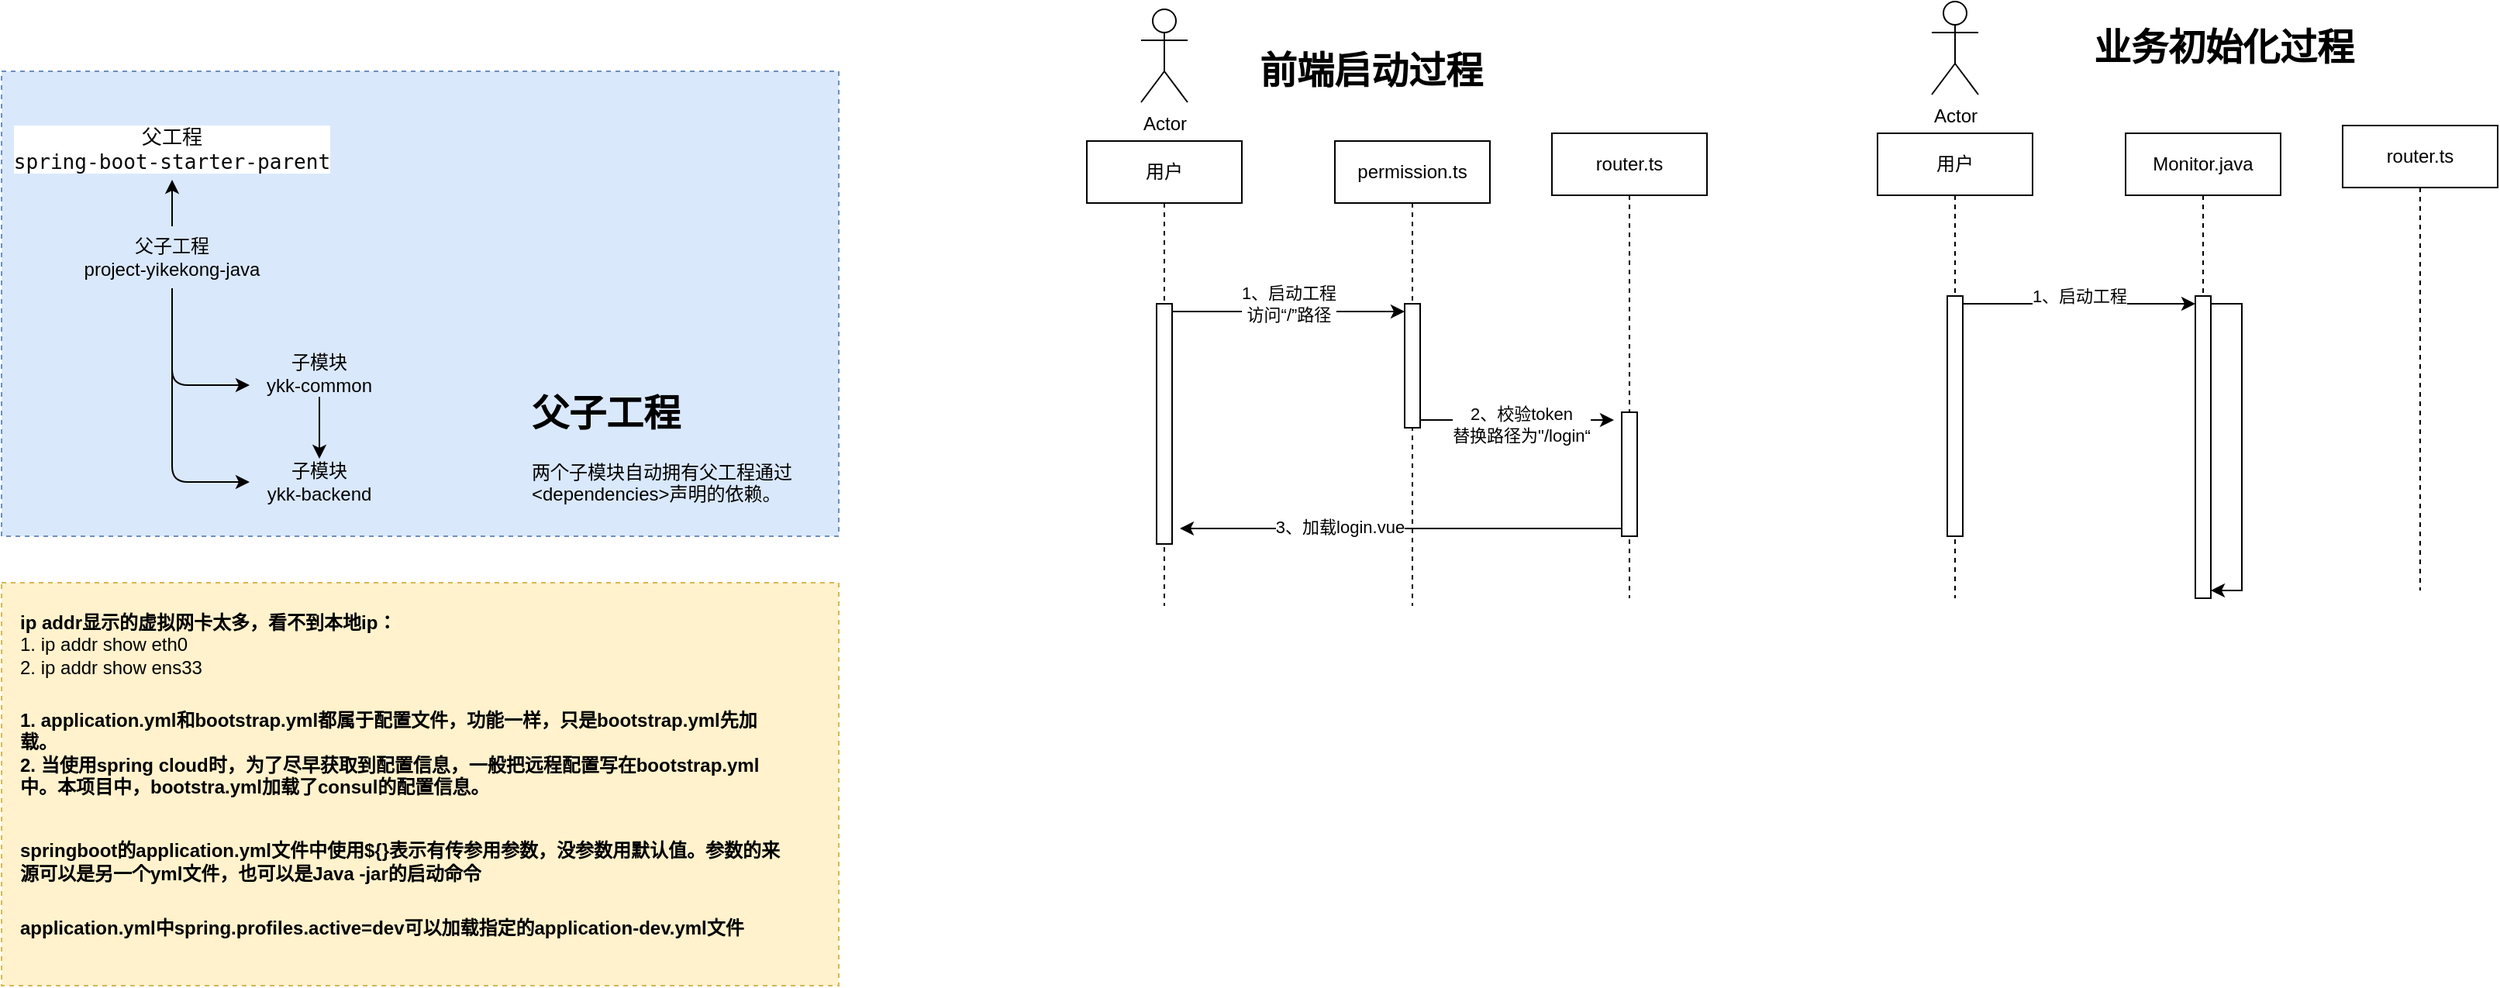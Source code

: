<mxfile>
    <diagram id="C5KiAzYBjQrpjzqhQX9z" name="第 1 页">
        <mxGraphModel dx="462" dy="1430" grid="1" gridSize="10" guides="1" tooltips="1" connect="1" arrows="1" fold="1" page="1" pageScale="1" pageWidth="827" pageHeight="1169" math="0" shadow="0">
            <root>
                <mxCell id="0"/>
                <mxCell id="1" parent="0"/>
                <mxCell id="15" value="" style="rounded=0;whiteSpace=wrap;html=1;fillColor=#dae8fc;strokeColor=#6c8ebf;dashed=1;" vertex="1" parent="1">
                    <mxGeometry x="200" y="30" width="540" height="300" as="geometry"/>
                </mxCell>
                <mxCell id="6" style="edgeStyle=orthogonalEdgeStyle;html=1;entryX=0;entryY=0.75;entryDx=0;entryDy=0;" edge="1" parent="1" source="2" target="3">
                    <mxGeometry relative="1" as="geometry"/>
                </mxCell>
                <mxCell id="7" style="edgeStyle=orthogonalEdgeStyle;html=1;exitX=0.5;exitY=1;exitDx=0;exitDy=0;entryX=0;entryY=0.5;entryDx=0;entryDy=0;" edge="1" parent="1" source="2" target="4">
                    <mxGeometry relative="1" as="geometry"/>
                </mxCell>
                <mxCell id="13" value="" style="edgeStyle=none;html=1;" edge="1" parent="1" source="2" target="12">
                    <mxGeometry relative="1" as="geometry"/>
                </mxCell>
                <mxCell id="2" value="父子工程&lt;div&gt;project-yikekong-java&lt;/div&gt;" style="text;html=1;align=center;verticalAlign=middle;whiteSpace=wrap;rounded=0;" vertex="1" parent="1">
                    <mxGeometry x="250" y="130" width="120" height="40" as="geometry"/>
                </mxCell>
                <mxCell id="8" style="edgeStyle=none;html=1;entryX=0.5;entryY=0;entryDx=0;entryDy=0;" edge="1" parent="1" source="3" target="4">
                    <mxGeometry relative="1" as="geometry"/>
                </mxCell>
                <mxCell id="3" value="子模块&lt;div&gt;ykk-common&lt;/div&gt;" style="text;html=1;align=center;verticalAlign=middle;whiteSpace=wrap;rounded=0;" vertex="1" parent="1">
                    <mxGeometry x="360" y="210" width="90" height="30" as="geometry"/>
                </mxCell>
                <mxCell id="4" value="子模块&lt;div&gt;ykk-backend&lt;/div&gt;" style="text;html=1;align=center;verticalAlign=middle;whiteSpace=wrap;rounded=0;" vertex="1" parent="1">
                    <mxGeometry x="360" y="280" width="90" height="30" as="geometry"/>
                </mxCell>
                <mxCell id="9" value="&lt;h1 style=&quot;margin-top: 0px;&quot;&gt;父子工程&lt;/h1&gt;&lt;p&gt;两个子模块自动拥有父工程通过&amp;lt;dependencies&amp;gt;声明的依赖。&lt;/p&gt;" style="text;html=1;whiteSpace=wrap;overflow=hidden;rounded=0;" vertex="1" parent="1">
                    <mxGeometry x="540" y="230" width="180" height="80" as="geometry"/>
                </mxCell>
                <mxCell id="12" value="&lt;div style=&quot;background-color:#ffffff;color:#080808&quot;&gt;&lt;pre style=&quot;font-family:&#39;JetBrains Mono&#39;,monospace;font-size:9.8pt;&quot;&gt;父工程&lt;br/&gt;spring-boot-starter-parent&lt;/pre&gt;&lt;/div&gt;" style="text;html=1;align=center;verticalAlign=middle;whiteSpace=wrap;rounded=0;fillColor=none;fillStyle=dots;" vertex="1" parent="1">
                    <mxGeometry x="210" y="60" width="200" height="40" as="geometry"/>
                </mxCell>
                <mxCell id="16" value="" style="rounded=0;whiteSpace=wrap;html=1;fillColor=#fff2cc;strokeColor=#d6b656;dashed=1;" vertex="1" parent="1">
                    <mxGeometry x="200" y="360" width="540" height="260" as="geometry"/>
                </mxCell>
                <mxCell id="17" value="&lt;b&gt;ip addr显示的虚拟网卡太多，看不到本地ip：&lt;/b&gt;&lt;div&gt;1. ip addr show eth0&lt;/div&gt;&lt;div&gt;2. ip addr show ens33&lt;/div&gt;" style="text;html=1;align=left;verticalAlign=middle;whiteSpace=wrap;rounded=0;" vertex="1" parent="1">
                    <mxGeometry x="210" y="370" width="246" height="60" as="geometry"/>
                </mxCell>
                <mxCell id="18" value="&lt;b&gt;1. application.yml和bootstrap.yml都属于配置文件，功能一样，只是bootstrap.yml先加载。&lt;br&gt;2. 当使用spring cloud时，为了尽早获取到配置信息，一般把远程配置写在bootstrap.yml中。本项目中，bootstra.yml加载了consul的配置信息。&lt;/b&gt;" style="text;html=1;align=left;verticalAlign=middle;whiteSpace=wrap;rounded=0;" vertex="1" parent="1">
                    <mxGeometry x="210" y="440" width="500" height="60" as="geometry"/>
                </mxCell>
                <mxCell id="19" value="&lt;b&gt;springboot的application.yml文件中使用${}表示有传参用参数，没参数用默认值。参数的来源可以是另一个yml文件，也可以是Java -jar的启动命令&lt;/b&gt;" style="text;html=1;align=left;verticalAlign=middle;whiteSpace=wrap;rounded=0;" vertex="1" parent="1">
                    <mxGeometry x="210" y="520" width="500" height="40" as="geometry"/>
                </mxCell>
                <mxCell id="21" value="&lt;b&gt;application.yml中spring.profiles.active=dev可以加载指定的application-dev.yml文件&lt;/b&gt;" style="text;html=1;align=left;verticalAlign=middle;whiteSpace=wrap;rounded=0;" vertex="1" parent="1">
                    <mxGeometry x="210" y="565" width="500" height="35" as="geometry"/>
                </mxCell>
                <mxCell id="29" value="permission.ts" style="shape=umlLifeline;perimeter=lifelinePerimeter;whiteSpace=wrap;html=1;container=1;dropTarget=0;collapsible=0;recursiveResize=0;outlineConnect=0;portConstraint=eastwest;newEdgeStyle={&quot;edgeStyle&quot;:&quot;elbowEdgeStyle&quot;,&quot;elbow&quot;:&quot;vertical&quot;,&quot;curved&quot;:0,&quot;rounded&quot;:0};" vertex="1" parent="1">
                    <mxGeometry x="1060" y="75" width="100" height="300" as="geometry"/>
                </mxCell>
                <mxCell id="38" value="" style="html=1;points=[[0,0,0,0,5],[0,1,0,0,-5],[1,0,0,0,5],[1,1,0,0,-5]];perimeter=orthogonalPerimeter;outlineConnect=0;targetShapes=umlLifeline;portConstraint=eastwest;newEdgeStyle={&quot;curved&quot;:0,&quot;rounded&quot;:0};" vertex="1" parent="29">
                    <mxGeometry x="45" y="105" width="10" height="80" as="geometry"/>
                </mxCell>
                <mxCell id="31" value="用户" style="shape=umlLifeline;perimeter=lifelinePerimeter;whiteSpace=wrap;html=1;container=1;dropTarget=0;collapsible=0;recursiveResize=0;outlineConnect=0;portConstraint=eastwest;newEdgeStyle={&quot;edgeStyle&quot;:&quot;elbowEdgeStyle&quot;,&quot;elbow&quot;:&quot;vertical&quot;,&quot;curved&quot;:0,&quot;rounded&quot;:0};" vertex="1" parent="1">
                    <mxGeometry x="900" y="75" width="100" height="300" as="geometry"/>
                </mxCell>
                <mxCell id="37" value="" style="html=1;points=[[0,0,0,0,5],[0,1,0,0,-5],[1,0,0,0,5],[1,1,0,0,-5]];perimeter=orthogonalPerimeter;outlineConnect=0;targetShapes=umlLifeline;portConstraint=eastwest;newEdgeStyle={&quot;curved&quot;:0,&quot;rounded&quot;:0};" vertex="1" parent="31">
                    <mxGeometry x="45" y="105" width="10" height="155" as="geometry"/>
                </mxCell>
                <mxCell id="33" value="Actor" style="shape=umlActor;verticalLabelPosition=bottom;verticalAlign=top;html=1;" vertex="1" parent="1">
                    <mxGeometry x="935" y="-10" width="30" height="60" as="geometry"/>
                </mxCell>
                <mxCell id="39" style="edgeStyle=none;html=1;curved=0;rounded=0;exitX=1;exitY=0;exitDx=0;exitDy=5;exitPerimeter=0;entryX=0;entryY=0;entryDx=0;entryDy=5;entryPerimeter=0;" edge="1" parent="1" source="37" target="38">
                    <mxGeometry relative="1" as="geometry"/>
                </mxCell>
                <mxCell id="40" value="1、启动工程&lt;div&gt;访问“/”路径&lt;/div&gt;" style="edgeLabel;html=1;align=center;verticalAlign=middle;resizable=0;points=[];" vertex="1" connectable="0" parent="39">
                    <mxGeometry x="0.327" relative="1" as="geometry">
                        <mxPoint x="-25" y="-5" as="offset"/>
                    </mxGeometry>
                </mxCell>
                <mxCell id="42" value="router.ts" style="shape=umlLifeline;perimeter=lifelinePerimeter;whiteSpace=wrap;html=1;container=1;dropTarget=0;collapsible=0;recursiveResize=0;outlineConnect=0;portConstraint=eastwest;newEdgeStyle={&quot;edgeStyle&quot;:&quot;elbowEdgeStyle&quot;,&quot;elbow&quot;:&quot;vertical&quot;,&quot;curved&quot;:0,&quot;rounded&quot;:0};" vertex="1" parent="1">
                    <mxGeometry x="1200" y="70" width="100" height="300" as="geometry"/>
                </mxCell>
                <mxCell id="43" value="" style="html=1;points=[[0,0,0,0,5],[0,1,0,0,-5],[1,0,0,0,5],[1,1,0,0,-5]];perimeter=orthogonalPerimeter;outlineConnect=0;targetShapes=umlLifeline;portConstraint=eastwest;newEdgeStyle={&quot;curved&quot;:0,&quot;rounded&quot;:0};" vertex="1" parent="42">
                    <mxGeometry x="45" y="180" width="10" height="80" as="geometry"/>
                </mxCell>
                <mxCell id="44" style="edgeStyle=none;html=1;curved=0;rounded=0;exitX=1;exitY=1;exitDx=0;exitDy=-5;exitPerimeter=0;" edge="1" parent="1" source="38">
                    <mxGeometry relative="1" as="geometry">
                        <mxPoint x="1240" y="255" as="targetPoint"/>
                    </mxGeometry>
                </mxCell>
                <mxCell id="45" value="2、校验token&lt;div&gt;替换路径为&quot;/login“&lt;/div&gt;" style="edgeLabel;html=1;align=center;verticalAlign=middle;resizable=0;points=[];" vertex="1" connectable="0" parent="44">
                    <mxGeometry x="-0.495" y="2" relative="1" as="geometry">
                        <mxPoint x="33" y="5" as="offset"/>
                    </mxGeometry>
                </mxCell>
                <mxCell id="46" style="edgeStyle=none;html=1;curved=0;rounded=0;exitX=0;exitY=1;exitDx=0;exitDy=-5;exitPerimeter=0;" edge="1" parent="1" source="43">
                    <mxGeometry relative="1" as="geometry">
                        <mxPoint x="960" y="325" as="targetPoint"/>
                    </mxGeometry>
                </mxCell>
                <mxCell id="47" value="3、加载login.vue" style="edgeLabel;html=1;align=center;verticalAlign=middle;resizable=0;points=[];" vertex="1" connectable="0" parent="46">
                    <mxGeometry x="0.276" y="-1" relative="1" as="geometry">
                        <mxPoint as="offset"/>
                    </mxGeometry>
                </mxCell>
                <mxCell id="48" value="Monitor.java" style="shape=umlLifeline;perimeter=lifelinePerimeter;whiteSpace=wrap;html=1;container=1;dropTarget=0;collapsible=0;recursiveResize=0;outlineConnect=0;portConstraint=eastwest;newEdgeStyle={&quot;edgeStyle&quot;:&quot;elbowEdgeStyle&quot;,&quot;elbow&quot;:&quot;vertical&quot;,&quot;curved&quot;:0,&quot;rounded&quot;:0};" vertex="1" parent="1">
                    <mxGeometry x="1570" y="70" width="100" height="300" as="geometry"/>
                </mxCell>
                <mxCell id="49" value="" style="html=1;points=[[0,0,0,0,5],[0,1,0,0,-5],[1,0,0,0,5],[1,1,0,0,-5]];perimeter=orthogonalPerimeter;outlineConnect=0;targetShapes=umlLifeline;portConstraint=eastwest;newEdgeStyle={&quot;curved&quot;:0,&quot;rounded&quot;:0};" vertex="1" parent="48">
                    <mxGeometry x="45" y="105" width="10" height="195" as="geometry"/>
                </mxCell>
                <mxCell id="63" style="edgeStyle=none;html=1;curved=0;rounded=0;exitX=1;exitY=0;exitDx=0;exitDy=5;exitPerimeter=0;" edge="1" parent="48" source="49" target="49">
                    <mxGeometry relative="1" as="geometry">
                        <Array as="points">
                            <mxPoint x="75" y="110"/>
                        </Array>
                    </mxGeometry>
                </mxCell>
                <mxCell id="50" value="用户" style="shape=umlLifeline;perimeter=lifelinePerimeter;whiteSpace=wrap;html=1;container=1;dropTarget=0;collapsible=0;recursiveResize=0;outlineConnect=0;portConstraint=eastwest;newEdgeStyle={&quot;edgeStyle&quot;:&quot;elbowEdgeStyle&quot;,&quot;elbow&quot;:&quot;vertical&quot;,&quot;curved&quot;:0,&quot;rounded&quot;:0};" vertex="1" parent="1">
                    <mxGeometry x="1410" y="70" width="100" height="300" as="geometry"/>
                </mxCell>
                <mxCell id="51" value="" style="html=1;points=[[0,0,0,0,5],[0,1,0,0,-5],[1,0,0,0,5],[1,1,0,0,-5]];perimeter=orthogonalPerimeter;outlineConnect=0;targetShapes=umlLifeline;portConstraint=eastwest;newEdgeStyle={&quot;curved&quot;:0,&quot;rounded&quot;:0};" vertex="1" parent="50">
                    <mxGeometry x="45" y="105" width="10" height="155" as="geometry"/>
                </mxCell>
                <mxCell id="52" value="Actor" style="shape=umlActor;verticalLabelPosition=bottom;verticalAlign=top;html=1;" vertex="1" parent="1">
                    <mxGeometry x="1445" y="-15" width="30" height="60" as="geometry"/>
                </mxCell>
                <mxCell id="53" style="edgeStyle=none;html=1;curved=0;rounded=0;exitX=1;exitY=0;exitDx=0;exitDy=5;exitPerimeter=0;entryX=0;entryY=0;entryDx=0;entryDy=5;entryPerimeter=0;" edge="1" parent="1" source="51" target="49">
                    <mxGeometry relative="1" as="geometry"/>
                </mxCell>
                <mxCell id="54" value="1、启动工程" style="edgeLabel;html=1;align=center;verticalAlign=middle;resizable=0;points=[];" vertex="1" connectable="0" parent="53">
                    <mxGeometry x="0.327" relative="1" as="geometry">
                        <mxPoint x="-25" y="-5" as="offset"/>
                    </mxGeometry>
                </mxCell>
                <mxCell id="55" value="router.ts" style="shape=umlLifeline;perimeter=lifelinePerimeter;whiteSpace=wrap;html=1;container=1;dropTarget=0;collapsible=0;recursiveResize=0;outlineConnect=0;portConstraint=eastwest;newEdgeStyle={&quot;edgeStyle&quot;:&quot;elbowEdgeStyle&quot;,&quot;elbow&quot;:&quot;vertical&quot;,&quot;curved&quot;:0,&quot;rounded&quot;:0};" vertex="1" parent="1">
                    <mxGeometry x="1710" y="65" width="100" height="300" as="geometry"/>
                </mxCell>
                <mxCell id="61" value="前端启动过程" style="text;strokeColor=none;fillColor=none;html=1;fontSize=24;fontStyle=1;verticalAlign=middle;align=center;" vertex="1" parent="1">
                    <mxGeometry x="1005" y="10" width="155" height="40" as="geometry"/>
                </mxCell>
                <mxCell id="62" value="业务初始化过程" style="text;strokeColor=none;fillColor=none;html=1;fontSize=24;fontStyle=1;verticalAlign=middle;align=center;" vertex="1" parent="1">
                    <mxGeometry x="1555" y="-5" width="155" height="40" as="geometry"/>
                </mxCell>
            </root>
        </mxGraphModel>
    </diagram>
</mxfile>